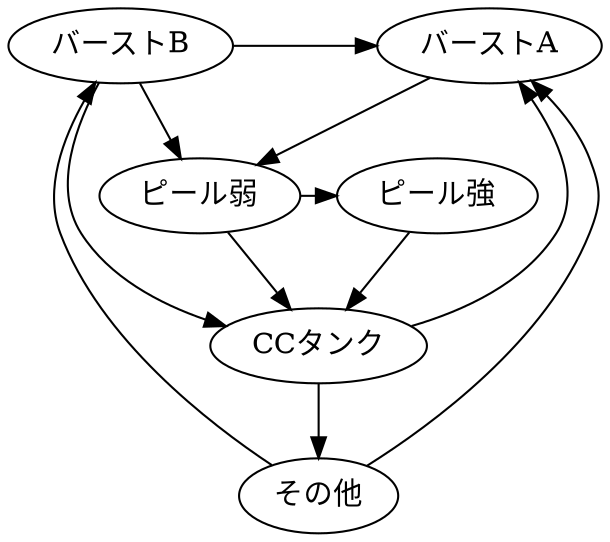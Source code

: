 digraph sample{
    { rank=same; バーストA; バーストB; }
    { rank=same; ピール弱; ピール強; }
    バーストA -> ピール弱;
    バーストB -> ピール弱;
    ピール弱  -> CCタンク;
    ピール弱  -> ピール強;
    その他    -> バーストA;
    その他    -> バーストB;
    ピール強  -> CCタンク;
    バーストB -> バーストA;
    バーストB -> CCタンク;
    CCタンク  -> バーストA;
    CCタンク  -> その他;
}
